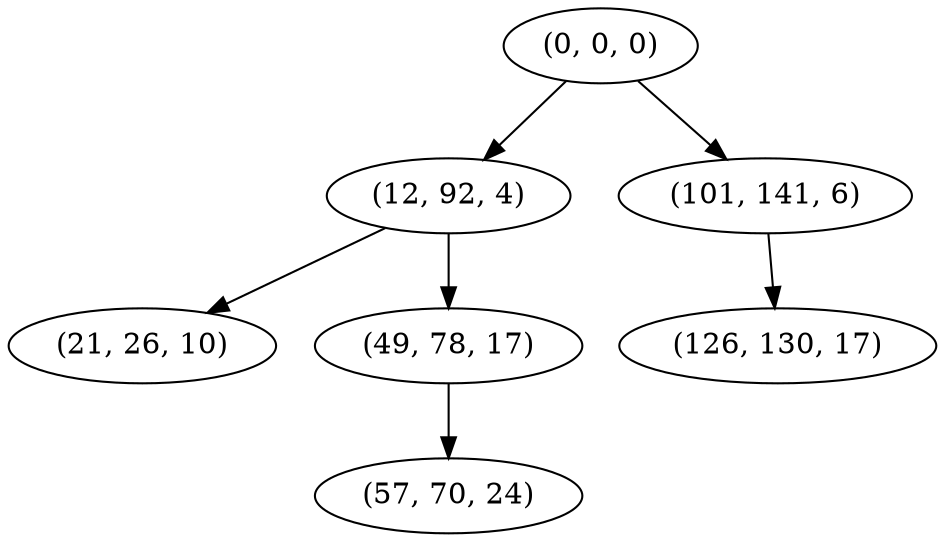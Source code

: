 digraph tree {
    "(0, 0, 0)";
    "(12, 92, 4)";
    "(21, 26, 10)";
    "(49, 78, 17)";
    "(57, 70, 24)";
    "(101, 141, 6)";
    "(126, 130, 17)";
    "(0, 0, 0)" -> "(12, 92, 4)";
    "(0, 0, 0)" -> "(101, 141, 6)";
    "(12, 92, 4)" -> "(21, 26, 10)";
    "(12, 92, 4)" -> "(49, 78, 17)";
    "(49, 78, 17)" -> "(57, 70, 24)";
    "(101, 141, 6)" -> "(126, 130, 17)";
}
